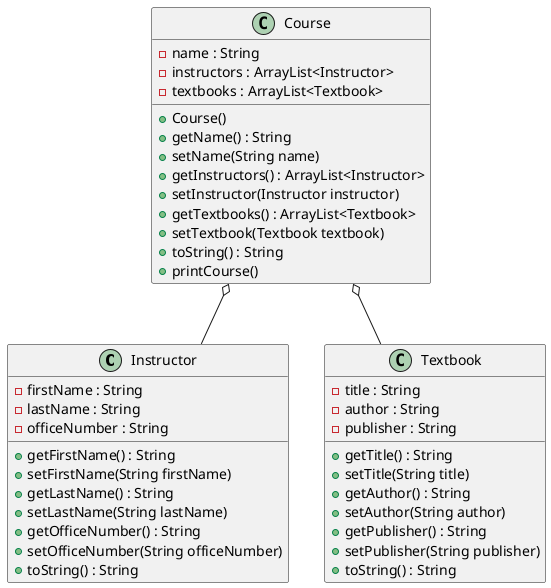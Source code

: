 @startuml
class Instructor {
    - firstName : String
    - lastName : String
    - officeNumber : String
    + getFirstName() : String
    + setFirstName(String firstName)
    + getLastName() : String
    + setLastName(String lastName)
    + getOfficeNumber() : String
    + setOfficeNumber(String officeNumber)
    + toString() : String
}

class Textbook {
    - title : String
    - author : String
    - publisher : String
    + getTitle() : String
    + setTitle(String title)
    + getAuthor() : String
    + setAuthor(String author)
    + getPublisher() : String
    + setPublisher(String publisher)
    + toString() : String
}

class Course {
    - name : String
    - instructors : ArrayList<Instructor>
    - textbooks : ArrayList<Textbook>
    + Course()
    + getName() : String
    + setName(String name)
    + getInstructors() : ArrayList<Instructor>
    + setInstructor(Instructor instructor)
    + getTextbooks() : ArrayList<Textbook>
    + setTextbook(Textbook textbook)
    + toString() : String
    + printCourse()
}

Course o-- Instructor
Course o-- Textbook
@enduml